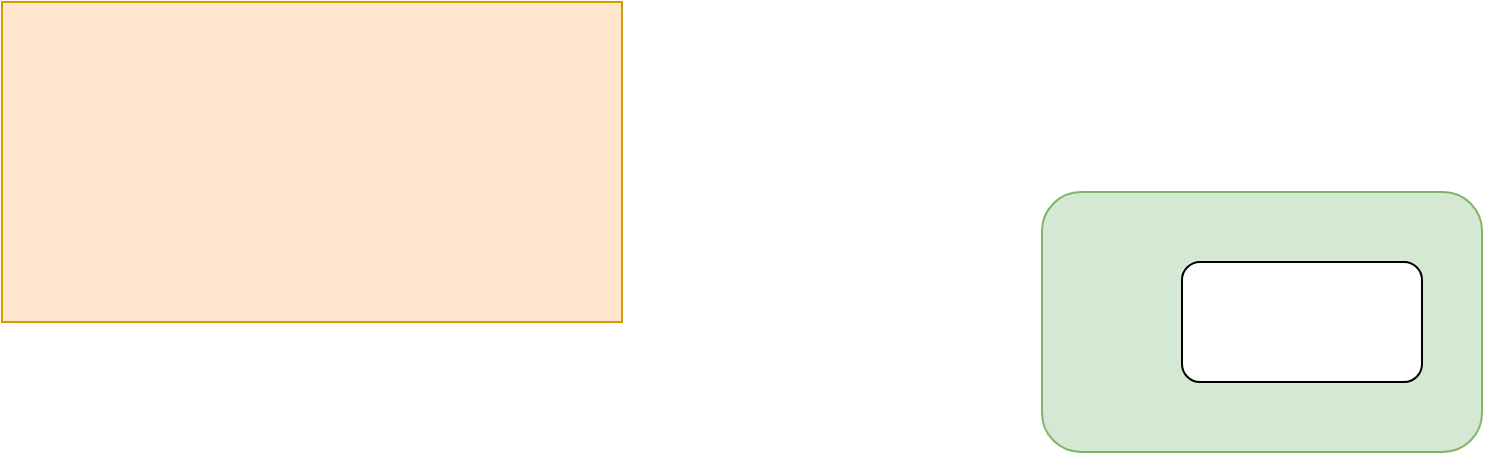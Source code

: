 <mxfile version="14.9.9" type="github"><diagram id="jiSHM7FKmlJpXVSsWGwX" name="Page-1"><mxGraphModel dx="1422" dy="762" grid="1" gridSize="10" guides="1" tooltips="1" connect="1" arrows="1" fold="1" page="1" pageScale="1" pageWidth="1169" pageHeight="1654" math="0" shadow="0"><root><mxCell id="0"/><mxCell id="1" parent="0"/><mxCell id="AZVUEOzTlSI6Ay5rsBq1-3" value="" style="rounded=1;whiteSpace=wrap;html=1;fillColor=#d5e8d4;strokeColor=#82b366;" vertex="1" parent="1"><mxGeometry x="660" y="195" width="220" height="130" as="geometry"/></mxCell><mxCell id="AZVUEOzTlSI6Ay5rsBq1-1" value="" style="rounded=0;whiteSpace=wrap;html=1;fillColor=#ffe6cc;strokeColor=#d79b00;" vertex="1" parent="1"><mxGeometry x="260" y="140" width="160" height="90" as="geometry"/></mxCell><mxCell id="AZVUEOzTlSI6Ay5rsBq1-2" value="" style="rounded=0;whiteSpace=wrap;html=1;fillColor=#ffe6cc;strokeColor=#d79b00;" vertex="1" parent="1"><mxGeometry x="140" y="100" width="310" height="160" as="geometry"/></mxCell><mxCell id="AZVUEOzTlSI6Ay5rsBq1-4" value="" style="rounded=1;whiteSpace=wrap;html=1;" vertex="1" parent="1"><mxGeometry x="730" y="230" width="120" height="60" as="geometry"/></mxCell></root></mxGraphModel></diagram></mxfile>